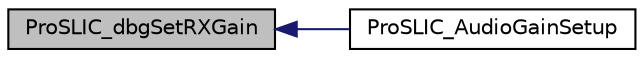 digraph "ProSLIC_dbgSetRXGain"
{
  edge [fontname="Helvetica",fontsize="10",labelfontname="Helvetica",labelfontsize="10"];
  node [fontname="Helvetica",fontsize="10",shape=record];
  rankdir="LR";
  Node1 [label="ProSLIC_dbgSetRXGain",height=0.2,width=0.4,color="black", fillcolor="grey75", style="filled", fontcolor="black"];
  Node1 -> Node2 [dir="back",color="midnightblue",fontsize="10",style="solid",fontname="Helvetica"];
  Node2 [label="ProSLIC_AudioGainSetup",height=0.2,width=0.4,color="black", fillcolor="white", style="filled",URL="$group___g_a_i_n___c_o_n_t_r_o_l.html#ga8ba1019912f5911350c128ca756b2592",tooltip="Configures and sets the audio gains - for both RX (toward the phone) and the TX (toward the network)..."];
}
